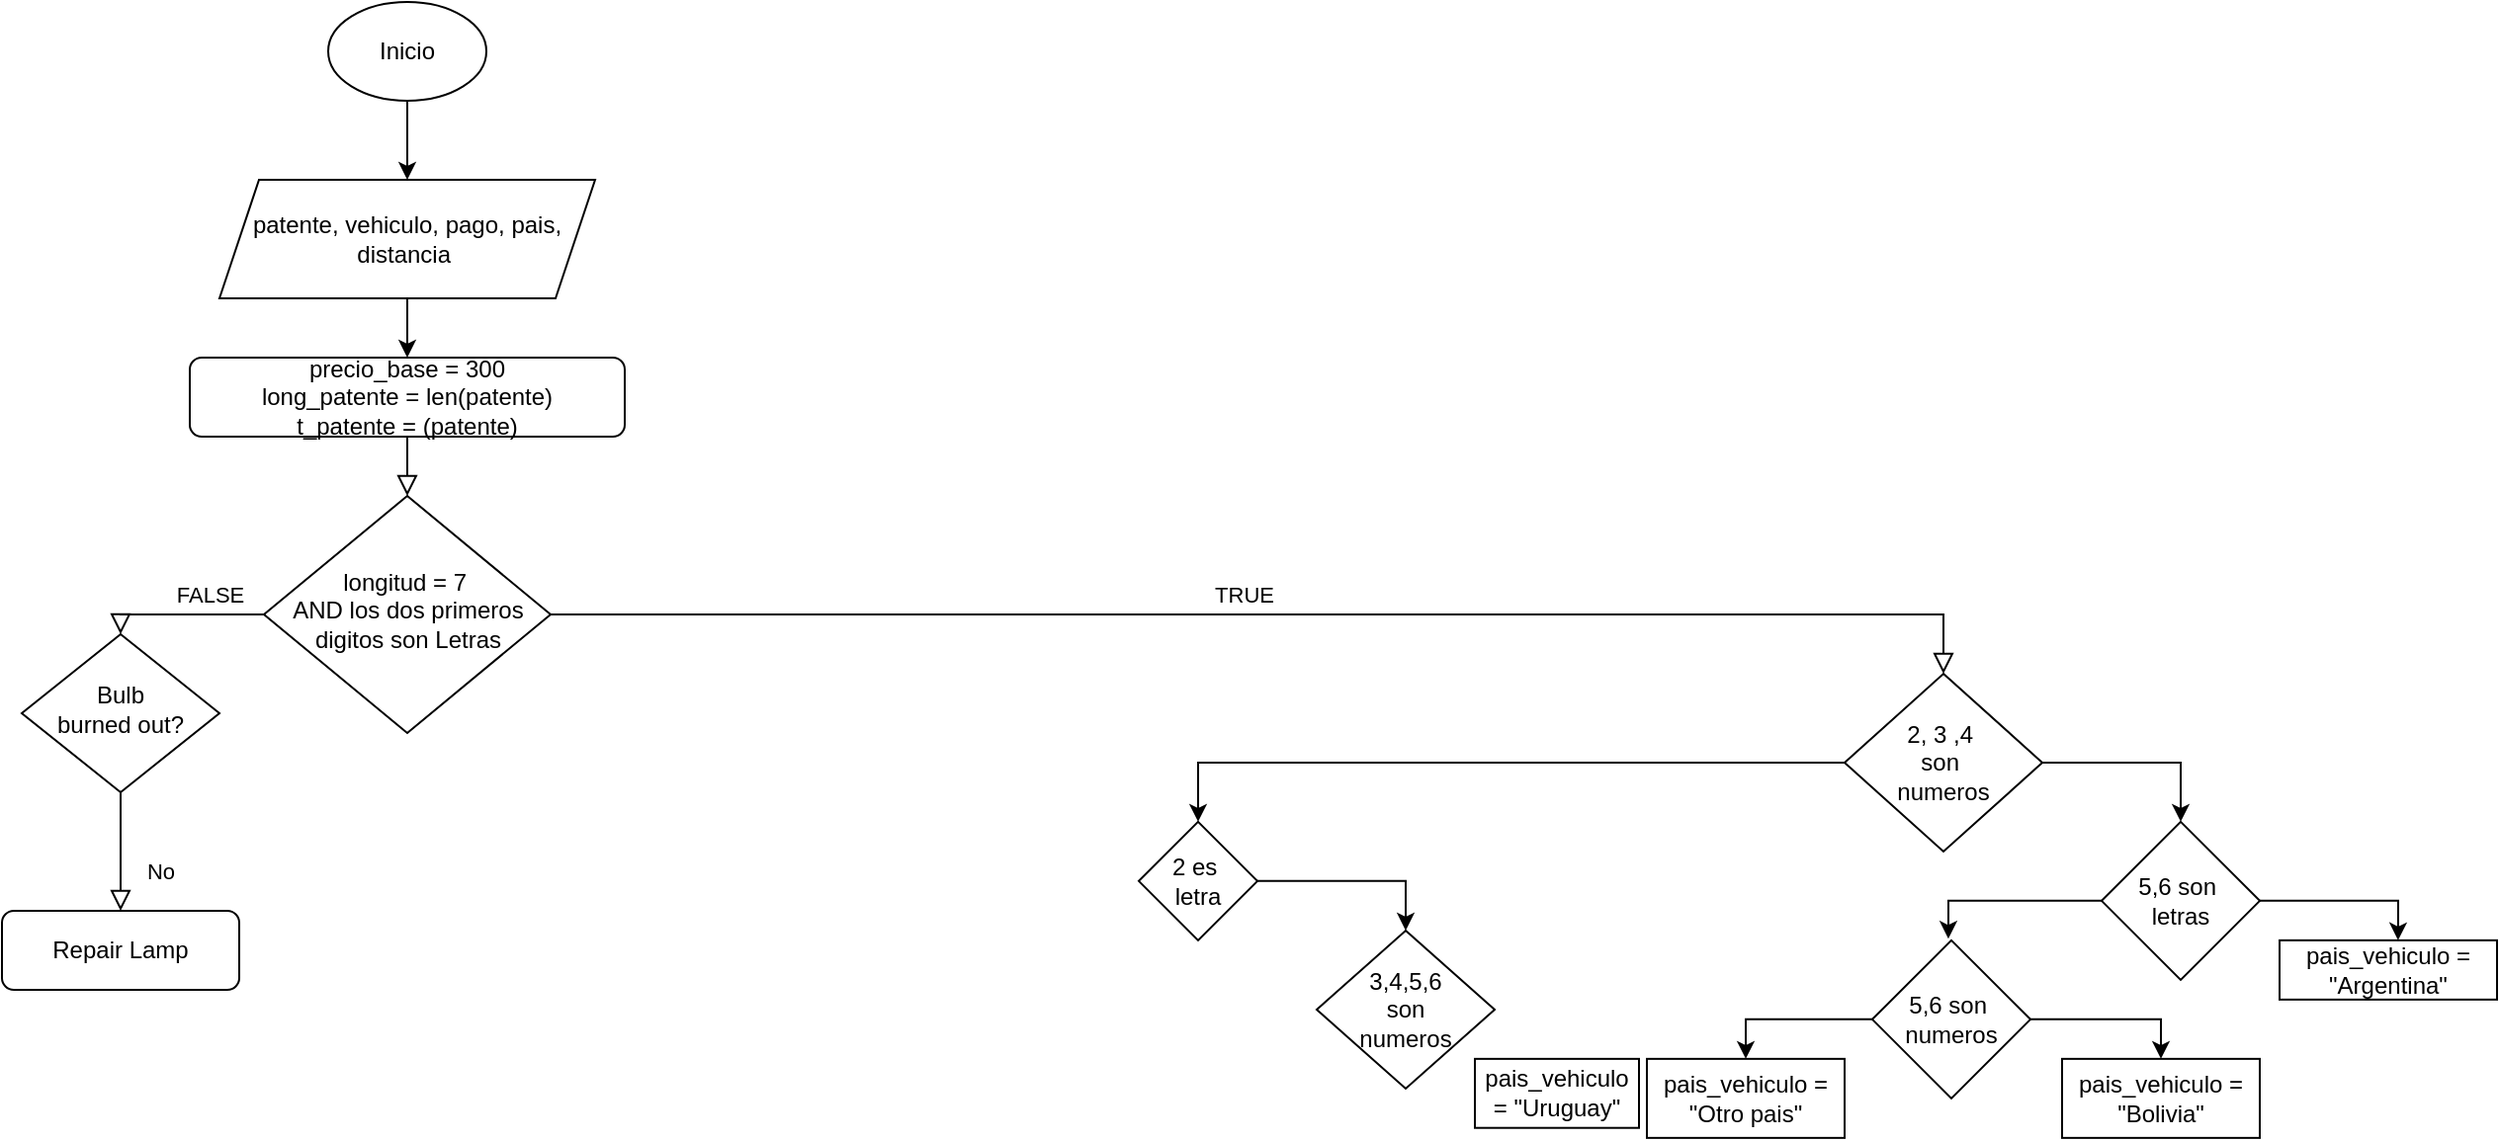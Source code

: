 <mxfile version="21.2.4" type="github">
  <diagram id="C5RBs43oDa-KdzZeNtuy" name="Page-1">
    <mxGraphModel dx="149" dy="1243" grid="1" gridSize="10" guides="1" tooltips="1" connect="1" arrows="1" fold="1" page="1" pageScale="1" pageWidth="827" pageHeight="1169" math="0" shadow="0">
      <root>
        <mxCell id="WIyWlLk6GJQsqaUBKTNV-0" />
        <mxCell id="WIyWlLk6GJQsqaUBKTNV-1" parent="WIyWlLk6GJQsqaUBKTNV-0" />
        <mxCell id="WIyWlLk6GJQsqaUBKTNV-2" value="" style="rounded=0;html=1;jettySize=auto;orthogonalLoop=1;fontSize=11;endArrow=block;endFill=0;endSize=8;strokeWidth=1;shadow=0;labelBackgroundColor=none;edgeStyle=orthogonalEdgeStyle;" parent="WIyWlLk6GJQsqaUBKTNV-1" source="WIyWlLk6GJQsqaUBKTNV-3" target="WIyWlLk6GJQsqaUBKTNV-6" edge="1">
          <mxGeometry relative="1" as="geometry" />
        </mxCell>
        <mxCell id="WIyWlLk6GJQsqaUBKTNV-3" value="precio_base = 300&lt;br&gt;long_patente = len(patente)&lt;br&gt;t_patente = (patente)" style="rounded=1;whiteSpace=wrap;html=1;fontSize=12;glass=0;strokeWidth=1;shadow=0;" parent="WIyWlLk6GJQsqaUBKTNV-1" vertex="1">
          <mxGeometry x="110" y="80" width="220" height="40" as="geometry" />
        </mxCell>
        <mxCell id="WIyWlLk6GJQsqaUBKTNV-4" value="FALSE" style="rounded=0;html=1;jettySize=auto;orthogonalLoop=1;fontSize=11;endArrow=block;endFill=0;endSize=8;strokeWidth=1;shadow=0;labelBackgroundColor=none;edgeStyle=orthogonalEdgeStyle;" parent="WIyWlLk6GJQsqaUBKTNV-1" source="WIyWlLk6GJQsqaUBKTNV-6" target="WIyWlLk6GJQsqaUBKTNV-10" edge="1">
          <mxGeometry x="-0.333" y="-10" relative="1" as="geometry">
            <mxPoint as="offset" />
            <Array as="points">
              <mxPoint x="150" y="210" />
              <mxPoint x="150" y="210" />
            </Array>
          </mxGeometry>
        </mxCell>
        <mxCell id="WIyWlLk6GJQsqaUBKTNV-5" value="TRUE" style="edgeStyle=orthogonalEdgeStyle;rounded=0;html=1;jettySize=auto;orthogonalLoop=1;fontSize=11;endArrow=block;endFill=0;endSize=8;strokeWidth=1;shadow=0;labelBackgroundColor=none;entryX=0.5;entryY=0;entryDx=0;entryDy=0;" parent="WIyWlLk6GJQsqaUBKTNV-1" source="WIyWlLk6GJQsqaUBKTNV-6" target="gXXmLB0PNNtGwg0L60BA-6" edge="1">
          <mxGeometry x="-0.046" y="10" relative="1" as="geometry">
            <mxPoint as="offset" />
            <mxPoint x="420" y="210" as="targetPoint" />
          </mxGeometry>
        </mxCell>
        <mxCell id="WIyWlLk6GJQsqaUBKTNV-6" value="longitud = 7&amp;nbsp;&lt;br&gt;AND los dos primeros digitos son Letras" style="rhombus;whiteSpace=wrap;html=1;shadow=0;fontFamily=Helvetica;fontSize=12;align=center;strokeWidth=1;spacing=6;spacingTop=-4;" parent="WIyWlLk6GJQsqaUBKTNV-1" vertex="1">
          <mxGeometry x="147.5" y="150" width="145" height="120" as="geometry" />
        </mxCell>
        <mxCell id="WIyWlLk6GJQsqaUBKTNV-8" value="No" style="rounded=0;html=1;jettySize=auto;orthogonalLoop=1;fontSize=11;endArrow=block;endFill=0;endSize=8;strokeWidth=1;shadow=0;labelBackgroundColor=none;edgeStyle=orthogonalEdgeStyle;" parent="WIyWlLk6GJQsqaUBKTNV-1" source="WIyWlLk6GJQsqaUBKTNV-10" target="WIyWlLk6GJQsqaUBKTNV-11" edge="1">
          <mxGeometry x="0.333" y="20" relative="1" as="geometry">
            <mxPoint as="offset" />
          </mxGeometry>
        </mxCell>
        <mxCell id="WIyWlLk6GJQsqaUBKTNV-10" value="Bulb&lt;br&gt;burned out?" style="rhombus;whiteSpace=wrap;html=1;shadow=0;fontFamily=Helvetica;fontSize=12;align=center;strokeWidth=1;spacing=6;spacingTop=-4;" parent="WIyWlLk6GJQsqaUBKTNV-1" vertex="1">
          <mxGeometry x="25" y="220" width="100" height="80" as="geometry" />
        </mxCell>
        <mxCell id="WIyWlLk6GJQsqaUBKTNV-11" value="Repair Lamp" style="rounded=1;whiteSpace=wrap;html=1;fontSize=12;glass=0;strokeWidth=1;shadow=0;" parent="WIyWlLk6GJQsqaUBKTNV-1" vertex="1">
          <mxGeometry x="15" y="360" width="120" height="40" as="geometry" />
        </mxCell>
        <mxCell id="gXXmLB0PNNtGwg0L60BA-2" style="edgeStyle=orthogonalEdgeStyle;rounded=0;orthogonalLoop=1;jettySize=auto;html=1;exitX=0.5;exitY=1;exitDx=0;exitDy=0;entryX=0.5;entryY=0;entryDx=0;entryDy=0;" edge="1" parent="WIyWlLk6GJQsqaUBKTNV-1" target="WIyWlLk6GJQsqaUBKTNV-3">
          <mxGeometry relative="1" as="geometry">
            <mxPoint x="220" y="50" as="sourcePoint" />
          </mxGeometry>
        </mxCell>
        <mxCell id="gXXmLB0PNNtGwg0L60BA-4" style="edgeStyle=orthogonalEdgeStyle;rounded=0;orthogonalLoop=1;jettySize=auto;html=1;entryX=0.5;entryY=0;entryDx=0;entryDy=0;" edge="1" parent="WIyWlLk6GJQsqaUBKTNV-1" source="gXXmLB0PNNtGwg0L60BA-3">
          <mxGeometry relative="1" as="geometry">
            <mxPoint x="220" y="-10" as="targetPoint" />
          </mxGeometry>
        </mxCell>
        <mxCell id="gXXmLB0PNNtGwg0L60BA-3" value="Inicio" style="ellipse;whiteSpace=wrap;html=1;" vertex="1" parent="WIyWlLk6GJQsqaUBKTNV-1">
          <mxGeometry x="180" y="-100" width="80" height="50" as="geometry" />
        </mxCell>
        <mxCell id="gXXmLB0PNNtGwg0L60BA-5" value="patente, vehiculo, pago, pais, distancia&amp;nbsp;" style="shape=parallelogram;perimeter=parallelogramPerimeter;whiteSpace=wrap;html=1;fixedSize=1;" vertex="1" parent="WIyWlLk6GJQsqaUBKTNV-1">
          <mxGeometry x="125" y="-10" width="190" height="60" as="geometry" />
        </mxCell>
        <mxCell id="gXXmLB0PNNtGwg0L60BA-9" value="" style="edgeStyle=orthogonalEdgeStyle;rounded=0;orthogonalLoop=1;jettySize=auto;html=1;entryX=0.5;entryY=0;entryDx=0;entryDy=0;exitX=1;exitY=0.5;exitDx=0;exitDy=0;" edge="1" parent="WIyWlLk6GJQsqaUBKTNV-1" source="gXXmLB0PNNtGwg0L60BA-6" target="gXXmLB0PNNtGwg0L60BA-7">
          <mxGeometry relative="1" as="geometry">
            <mxPoint x="1046.926" y="289.997" as="sourcePoint" />
          </mxGeometry>
        </mxCell>
        <mxCell id="gXXmLB0PNNtGwg0L60BA-19" value="" style="edgeStyle=orthogonalEdgeStyle;rounded=0;orthogonalLoop=1;jettySize=auto;html=1;entryX=0.5;entryY=0;entryDx=0;entryDy=0;exitX=0;exitY=0.5;exitDx=0;exitDy=0;" edge="1" parent="WIyWlLk6GJQsqaUBKTNV-1" source="gXXmLB0PNNtGwg0L60BA-6" target="gXXmLB0PNNtGwg0L60BA-18">
          <mxGeometry relative="1" as="geometry">
            <mxPoint x="550.074" y="289.997" as="sourcePoint" />
          </mxGeometry>
        </mxCell>
        <mxCell id="gXXmLB0PNNtGwg0L60BA-6" value="2, 3 ,4&amp;nbsp;&lt;br&gt;son&amp;nbsp;&lt;br&gt;numeros" style="rhombus;whiteSpace=wrap;html=1;" vertex="1" parent="WIyWlLk6GJQsqaUBKTNV-1">
          <mxGeometry x="947" y="240" width="100" height="90" as="geometry" />
        </mxCell>
        <mxCell id="gXXmLB0PNNtGwg0L60BA-11" style="edgeStyle=orthogonalEdgeStyle;rounded=0;orthogonalLoop=1;jettySize=auto;html=1;exitX=1;exitY=0.5;exitDx=0;exitDy=0;entryX=0.545;entryY=0;entryDx=0;entryDy=0;entryPerimeter=0;" edge="1" parent="WIyWlLk6GJQsqaUBKTNV-1" source="gXXmLB0PNNtGwg0L60BA-7" target="gXXmLB0PNNtGwg0L60BA-10">
          <mxGeometry relative="1" as="geometry">
            <mxPoint x="1227" y="354.93" as="targetPoint" />
          </mxGeometry>
        </mxCell>
        <mxCell id="gXXmLB0PNNtGwg0L60BA-13" style="edgeStyle=orthogonalEdgeStyle;rounded=0;orthogonalLoop=1;jettySize=auto;html=1;exitX=0;exitY=0.5;exitDx=0;exitDy=0;entryX=0.481;entryY=-0.01;entryDx=0;entryDy=0;entryPerimeter=0;" edge="1" parent="WIyWlLk6GJQsqaUBKTNV-1" source="gXXmLB0PNNtGwg0L60BA-7" target="gXXmLB0PNNtGwg0L60BA-12">
          <mxGeometry relative="1" as="geometry" />
        </mxCell>
        <mxCell id="gXXmLB0PNNtGwg0L60BA-7" value="5,6 son&amp;nbsp;&lt;br&gt;letras" style="rhombus;whiteSpace=wrap;html=1;" vertex="1" parent="WIyWlLk6GJQsqaUBKTNV-1">
          <mxGeometry x="1077" y="314.93" width="80" height="80" as="geometry" />
        </mxCell>
        <mxCell id="gXXmLB0PNNtGwg0L60BA-10" value="pais_vehiculo = &quot;Argentina&quot;" style="rounded=0;whiteSpace=wrap;html=1;" vertex="1" parent="WIyWlLk6GJQsqaUBKTNV-1">
          <mxGeometry x="1167" y="374.93" width="110" height="30" as="geometry" />
        </mxCell>
        <mxCell id="gXXmLB0PNNtGwg0L60BA-15" style="edgeStyle=orthogonalEdgeStyle;rounded=0;orthogonalLoop=1;jettySize=auto;html=1;exitX=1;exitY=0.5;exitDx=0;exitDy=0;entryX=0.5;entryY=0;entryDx=0;entryDy=0;" edge="1" parent="WIyWlLk6GJQsqaUBKTNV-1" source="gXXmLB0PNNtGwg0L60BA-12" target="gXXmLB0PNNtGwg0L60BA-14">
          <mxGeometry relative="1" as="geometry" />
        </mxCell>
        <mxCell id="gXXmLB0PNNtGwg0L60BA-17" style="edgeStyle=orthogonalEdgeStyle;rounded=0;orthogonalLoop=1;jettySize=auto;html=1;exitX=0;exitY=0.5;exitDx=0;exitDy=0;entryX=0.5;entryY=0;entryDx=0;entryDy=0;" edge="1" parent="WIyWlLk6GJQsqaUBKTNV-1" source="gXXmLB0PNNtGwg0L60BA-12" target="gXXmLB0PNNtGwg0L60BA-16">
          <mxGeometry relative="1" as="geometry" />
        </mxCell>
        <mxCell id="gXXmLB0PNNtGwg0L60BA-12" value="5,6 son&amp;nbsp;&lt;br&gt;numeros" style="rhombus;whiteSpace=wrap;html=1;" vertex="1" parent="WIyWlLk6GJQsqaUBKTNV-1">
          <mxGeometry x="961" y="374.93" width="80" height="80" as="geometry" />
        </mxCell>
        <mxCell id="gXXmLB0PNNtGwg0L60BA-14" value="pais_vehiculo = &quot;Bolivia&quot;" style="rounded=0;whiteSpace=wrap;html=1;" vertex="1" parent="WIyWlLk6GJQsqaUBKTNV-1">
          <mxGeometry x="1057" y="434.93" width="100" height="40" as="geometry" />
        </mxCell>
        <mxCell id="gXXmLB0PNNtGwg0L60BA-16" value="pais_vehiculo = &quot;Otro pais&quot;" style="rounded=0;whiteSpace=wrap;html=1;" vertex="1" parent="WIyWlLk6GJQsqaUBKTNV-1">
          <mxGeometry x="847" y="434.93" width="100" height="40" as="geometry" />
        </mxCell>
        <mxCell id="gXXmLB0PNNtGwg0L60BA-21" style="edgeStyle=orthogonalEdgeStyle;rounded=0;orthogonalLoop=1;jettySize=auto;html=1;entryX=0.5;entryY=0;entryDx=0;entryDy=0;" edge="1" parent="WIyWlLk6GJQsqaUBKTNV-1" source="gXXmLB0PNNtGwg0L60BA-18" target="gXXmLB0PNNtGwg0L60BA-20">
          <mxGeometry relative="1" as="geometry" />
        </mxCell>
        <mxCell id="gXXmLB0PNNtGwg0L60BA-18" value="2 es&amp;nbsp;&lt;br&gt;letra" style="rhombus;whiteSpace=wrap;html=1;" vertex="1" parent="WIyWlLk6GJQsqaUBKTNV-1">
          <mxGeometry x="590" y="314.93" width="60" height="60" as="geometry" />
        </mxCell>
        <mxCell id="gXXmLB0PNNtGwg0L60BA-20" value="3,4,5,6&lt;br&gt;son &lt;br&gt;numeros" style="rhombus;whiteSpace=wrap;html=1;" vertex="1" parent="WIyWlLk6GJQsqaUBKTNV-1">
          <mxGeometry x="680" y="370" width="90" height="80" as="geometry" />
        </mxCell>
        <mxCell id="gXXmLB0PNNtGwg0L60BA-22" value="pais_vehiculo = &quot;Uruguay&quot;" style="rounded=0;whiteSpace=wrap;html=1;" vertex="1" parent="WIyWlLk6GJQsqaUBKTNV-1">
          <mxGeometry x="760" y="434.93" width="83" height="34.93" as="geometry" />
        </mxCell>
      </root>
    </mxGraphModel>
  </diagram>
</mxfile>
